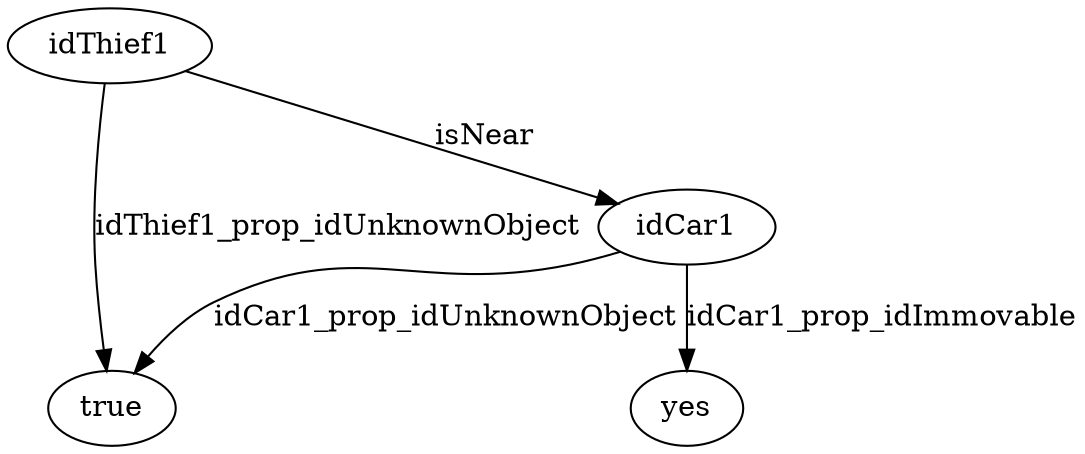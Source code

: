 strict digraph  {
idThief1 [node_type=entity_node, root=root];
true;
idCar1;
yes;
idThief1 -> true  [edge_type=property, label=idThief1_prop_idUnknownObject];
idThief1 -> idCar1  [edge_type=relationship, label=isNear];
idCar1 -> true  [edge_type=property, label=idCar1_prop_idUnknownObject];
idCar1 -> yes  [edge_type=property, label=idCar1_prop_idImmovable];
}
